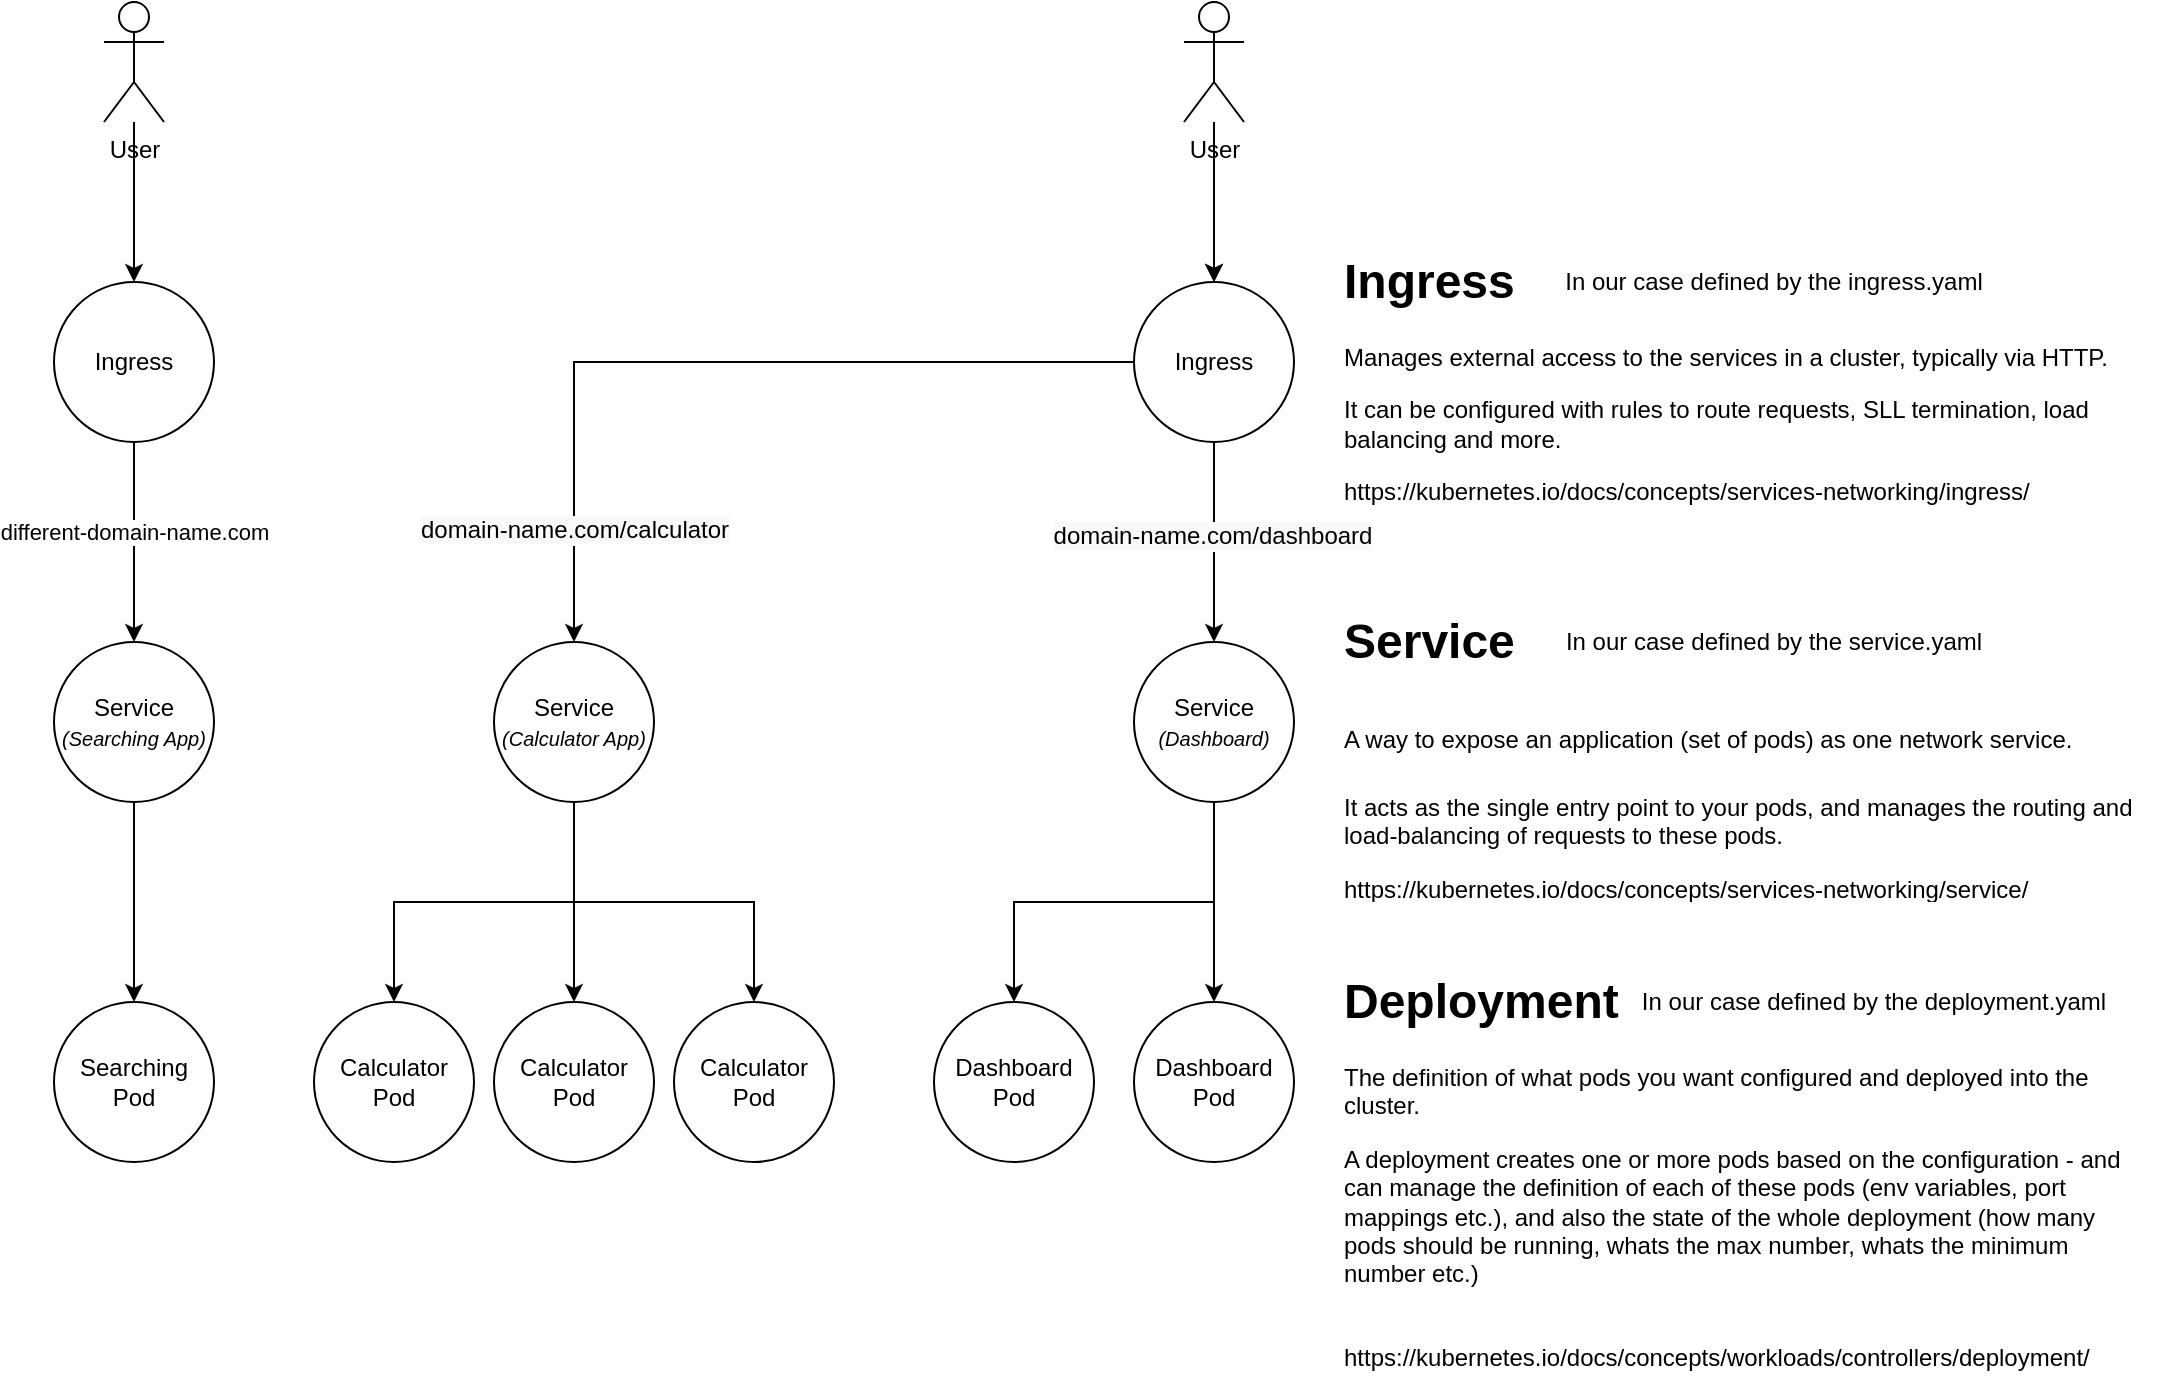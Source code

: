 <mxfile version="14.4.3" type="device"><diagram id="eh1wr6di7m4OU_E7_lxv" name="Page-1"><mxGraphModel dx="3783" dy="2698" grid="1" gridSize="10" guides="1" tooltips="1" connect="1" arrows="1" fold="1" page="1" pageScale="1" pageWidth="1654" pageHeight="1169" math="0" shadow="0"><root><mxCell id="0"/><mxCell id="1" parent="0"/><mxCell id="hujkLa2wffZAkTAkfLFB-28" value="&lt;h1&gt;Ingress&lt;/h1&gt;&lt;p&gt;Manages external access to the services in a cluster, typically via HTTP.&lt;/p&gt;&lt;p&gt;It can be configured with rules to route requests, SLL termination, load balancing and more.&lt;/p&gt;&lt;p&gt;https://kubernetes.io/docs/concepts/services-networking/ingress/&lt;/p&gt;" style="text;html=1;strokeColor=none;fillColor=none;spacing=5;spacingTop=-20;whiteSpace=wrap;overflow=hidden;rounded=0;" vertex="1" parent="1"><mxGeometry x="1100" y="140" width="410" height="140" as="geometry"/></mxCell><mxCell id="hujkLa2wffZAkTAkfLFB-7" value="In our case defined by the ingress.yaml" style="text;html=1;strokeColor=none;fillColor=none;align=center;verticalAlign=middle;whiteSpace=wrap;rounded=0;" vertex="1" parent="1"><mxGeometry x="1200" y="150" width="240" height="20" as="geometry"/></mxCell><mxCell id="hujkLa2wffZAkTAkfLFB-31" style="edgeStyle=orthogonalEdgeStyle;rounded=0;orthogonalLoop=1;jettySize=auto;html=1;exitX=0.5;exitY=1;exitDx=0;exitDy=0;entryX=0.5;entryY=0;entryDx=0;entryDy=0;" edge="1" parent="1" source="hujkLa2wffZAkTAkfLFB-22" target="hujkLa2wffZAkTAkfLFB-29"><mxGeometry relative="1" as="geometry"/></mxCell><mxCell id="hujkLa2wffZAkTAkfLFB-32" value="&lt;span style=&quot;font-size: 12px ; background-color: rgb(248 , 249 , 250)&quot;&gt;domain-name.com/dashboard&lt;/span&gt;" style="edgeLabel;html=1;align=center;verticalAlign=middle;resizable=0;points=[];" vertex="1" connectable="0" parent="hujkLa2wffZAkTAkfLFB-31"><mxGeometry x="-0.059" y="-1" relative="1" as="geometry"><mxPoint as="offset"/></mxGeometry></mxCell><mxCell id="hujkLa2wffZAkTAkfLFB-33" style="edgeStyle=orthogonalEdgeStyle;rounded=0;orthogonalLoop=1;jettySize=auto;html=1;exitX=0;exitY=0.5;exitDx=0;exitDy=0;entryX=0.5;entryY=0;entryDx=0;entryDy=0;" edge="1" parent="1" source="hujkLa2wffZAkTAkfLFB-22" target="hujkLa2wffZAkTAkfLFB-30"><mxGeometry relative="1" as="geometry"/></mxCell><mxCell id="hujkLa2wffZAkTAkfLFB-34" value="&lt;span style=&quot;font-size: 12px ; background-color: rgb(248 , 249 , 250)&quot;&gt;domain-name.com/calculator&lt;/span&gt;" style="edgeLabel;html=1;align=center;verticalAlign=middle;resizable=0;points=[];" vertex="1" connectable="0" parent="hujkLa2wffZAkTAkfLFB-33"><mxGeometry x="0.359" y="-2" relative="1" as="geometry"><mxPoint x="1.97" y="78.24" as="offset"/></mxGeometry></mxCell><mxCell id="hujkLa2wffZAkTAkfLFB-22" value="Ingress" style="ellipse;whiteSpace=wrap;html=1;aspect=fixed;" vertex="1" parent="1"><mxGeometry x="1000" y="160" width="80" height="80" as="geometry"/></mxCell><mxCell id="hujkLa2wffZAkTAkfLFB-25" value="" style="edgeStyle=orthogonalEdgeStyle;rounded=0;orthogonalLoop=1;jettySize=auto;html=1;" edge="1" parent="1" source="hujkLa2wffZAkTAkfLFB-23" target="hujkLa2wffZAkTAkfLFB-22"><mxGeometry relative="1" as="geometry"/></mxCell><mxCell id="hujkLa2wffZAkTAkfLFB-26" value="" style="edgeStyle=orthogonalEdgeStyle;rounded=0;orthogonalLoop=1;jettySize=auto;html=1;" edge="1" parent="1" source="hujkLa2wffZAkTAkfLFB-23" target="hujkLa2wffZAkTAkfLFB-22"><mxGeometry relative="1" as="geometry"/></mxCell><mxCell id="hujkLa2wffZAkTAkfLFB-23" value="User" style="shape=umlActor;verticalLabelPosition=bottom;verticalAlign=top;html=1;outlineConnect=0;" vertex="1" parent="1"><mxGeometry x="1025" y="20" width="30" height="60" as="geometry"/></mxCell><mxCell id="hujkLa2wffZAkTAkfLFB-49" style="edgeStyle=orthogonalEdgeStyle;rounded=0;orthogonalLoop=1;jettySize=auto;html=1;exitX=0.5;exitY=1;exitDx=0;exitDy=0;entryX=0.5;entryY=0;entryDx=0;entryDy=0;" edge="1" parent="1" source="hujkLa2wffZAkTAkfLFB-29" target="hujkLa2wffZAkTAkfLFB-40"><mxGeometry relative="1" as="geometry"/></mxCell><mxCell id="hujkLa2wffZAkTAkfLFB-50" style="edgeStyle=orthogonalEdgeStyle;rounded=0;orthogonalLoop=1;jettySize=auto;html=1;exitX=0.5;exitY=1;exitDx=0;exitDy=0;entryX=0.5;entryY=0;entryDx=0;entryDy=0;" edge="1" parent="1" source="hujkLa2wffZAkTAkfLFB-29" target="hujkLa2wffZAkTAkfLFB-39"><mxGeometry relative="1" as="geometry"/></mxCell><mxCell id="hujkLa2wffZAkTAkfLFB-29" value="Service &lt;i&gt;&lt;font style=&quot;font-size: 10px&quot;&gt;(Dashboard)&lt;/font&gt;&lt;/i&gt;" style="ellipse;whiteSpace=wrap;html=1;aspect=fixed;" vertex="1" parent="1"><mxGeometry x="1000" y="340" width="80" height="80" as="geometry"/></mxCell><mxCell id="hujkLa2wffZAkTAkfLFB-46" style="edgeStyle=orthogonalEdgeStyle;rounded=0;orthogonalLoop=1;jettySize=auto;html=1;exitX=0.5;exitY=1;exitDx=0;exitDy=0;entryX=0.5;entryY=0;entryDx=0;entryDy=0;" edge="1" parent="1" source="hujkLa2wffZAkTAkfLFB-30" target="hujkLa2wffZAkTAkfLFB-45"><mxGeometry relative="1" as="geometry"/></mxCell><mxCell id="hujkLa2wffZAkTAkfLFB-47" style="edgeStyle=orthogonalEdgeStyle;rounded=0;orthogonalLoop=1;jettySize=auto;html=1;exitX=0.5;exitY=1;exitDx=0;exitDy=0;entryX=0.5;entryY=0;entryDx=0;entryDy=0;" edge="1" parent="1" source="hujkLa2wffZAkTAkfLFB-30" target="hujkLa2wffZAkTAkfLFB-44"><mxGeometry relative="1" as="geometry"/></mxCell><mxCell id="hujkLa2wffZAkTAkfLFB-48" style="edgeStyle=orthogonalEdgeStyle;rounded=0;orthogonalLoop=1;jettySize=auto;html=1;exitX=0.5;exitY=1;exitDx=0;exitDy=0;entryX=0.5;entryY=0;entryDx=0;entryDy=0;" edge="1" parent="1" source="hujkLa2wffZAkTAkfLFB-30" target="hujkLa2wffZAkTAkfLFB-43"><mxGeometry relative="1" as="geometry"/></mxCell><mxCell id="hujkLa2wffZAkTAkfLFB-30" value="Service &lt;i&gt;&lt;font style=&quot;font-size: 10px&quot;&gt;(Calculator App)&lt;/font&gt;&lt;/i&gt;" style="ellipse;whiteSpace=wrap;html=1;aspect=fixed;" vertex="1" parent="1"><mxGeometry x="680" y="340" width="80" height="80" as="geometry"/></mxCell><mxCell id="hujkLa2wffZAkTAkfLFB-35" value="&lt;h1&gt;&lt;span&gt;Service&lt;/span&gt;&lt;/h1&gt;&lt;h1&gt;&lt;span style=&quot;font-size: 12px ; font-weight: normal&quot;&gt;A way to expose an application (set of pods) as one network service.&lt;/span&gt;&lt;br&gt;&lt;/h1&gt;&lt;p&gt;It acts as the single entry point to your pods, and manages the routing and load-balancing of requests to these pods.&lt;/p&gt;&lt;p&gt;https://kubernetes.io/docs/concepts/services-networking/service/&lt;/p&gt;" style="text;html=1;strokeColor=none;fillColor=none;spacing=5;spacingTop=-20;whiteSpace=wrap;overflow=hidden;rounded=0;" vertex="1" parent="1"><mxGeometry x="1100" y="320" width="410" height="150" as="geometry"/></mxCell><mxCell id="hujkLa2wffZAkTAkfLFB-36" value="In our case defined by the service.yaml" style="text;html=1;strokeColor=none;fillColor=none;align=center;verticalAlign=middle;whiteSpace=wrap;rounded=0;" vertex="1" parent="1"><mxGeometry x="1200" y="330" width="240" height="20" as="geometry"/></mxCell><mxCell id="hujkLa2wffZAkTAkfLFB-37" value="&lt;h1&gt;&lt;span&gt;Deployment&lt;/span&gt;&lt;/h1&gt;&lt;div&gt;&lt;p&gt;The definition of what pods you want configured and deployed into the cluster.&lt;/p&gt;&lt;p&gt;A deployment creates one or more pods based on the configuration - and can manage the definition of each of these pods (env variables, port mappings etc.), and also the state of the whole deployment (how many pods should be running, whats the max number, whats the minimum number etc.)&lt;/p&gt;&lt;/div&gt;&lt;h1&gt;&lt;span style=&quot;font-size: 12px ; font-weight: 400&quot;&gt;https://kubernetes.io/docs/concepts/workloads/controllers/deployment/&lt;/span&gt;&lt;br&gt;&lt;/h1&gt;" style="text;html=1;strokeColor=none;fillColor=none;spacing=5;spacingTop=-20;whiteSpace=wrap;overflow=hidden;rounded=0;" vertex="1" parent="1"><mxGeometry x="1100" y="500" width="410" height="210" as="geometry"/></mxCell><mxCell id="hujkLa2wffZAkTAkfLFB-38" value="In our case defined by the deployment.yaml" style="text;html=1;strokeColor=none;fillColor=none;align=center;verticalAlign=middle;whiteSpace=wrap;rounded=0;" vertex="1" parent="1"><mxGeometry x="1250" y="510" width="240" height="20" as="geometry"/></mxCell><mxCell id="hujkLa2wffZAkTAkfLFB-39" value="Dashboard Pod" style="ellipse;whiteSpace=wrap;html=1;aspect=fixed;" vertex="1" parent="1"><mxGeometry x="1000" y="520" width="80" height="80" as="geometry"/></mxCell><mxCell id="hujkLa2wffZAkTAkfLFB-40" value="Dashboard Pod" style="ellipse;whiteSpace=wrap;html=1;aspect=fixed;" vertex="1" parent="1"><mxGeometry x="900" y="520" width="80" height="80" as="geometry"/></mxCell><mxCell id="hujkLa2wffZAkTAkfLFB-43" value="Calculator Pod" style="ellipse;whiteSpace=wrap;html=1;aspect=fixed;" vertex="1" parent="1"><mxGeometry x="770" y="520" width="80" height="80" as="geometry"/></mxCell><mxCell id="hujkLa2wffZAkTAkfLFB-44" value="Calculator Pod" style="ellipse;whiteSpace=wrap;html=1;aspect=fixed;" vertex="1" parent="1"><mxGeometry x="680" y="520" width="80" height="80" as="geometry"/></mxCell><mxCell id="hujkLa2wffZAkTAkfLFB-45" value="Calculator Pod" style="ellipse;whiteSpace=wrap;html=1;aspect=fixed;" vertex="1" parent="1"><mxGeometry x="590" y="520" width="80" height="80" as="geometry"/></mxCell><mxCell id="hujkLa2wffZAkTAkfLFB-57" style="edgeStyle=orthogonalEdgeStyle;rounded=0;orthogonalLoop=1;jettySize=auto;html=1;exitX=0.5;exitY=1;exitDx=0;exitDy=0;entryX=0.5;entryY=0;entryDx=0;entryDy=0;" edge="1" parent="1" source="hujkLa2wffZAkTAkfLFB-52" target="hujkLa2wffZAkTAkfLFB-56"><mxGeometry relative="1" as="geometry"/></mxCell><mxCell id="hujkLa2wffZAkTAkfLFB-58" value="different-domain-name.com" style="edgeLabel;html=1;align=center;verticalAlign=middle;resizable=0;points=[];" vertex="1" connectable="0" parent="hujkLa2wffZAkTAkfLFB-57"><mxGeometry x="-0.115" relative="1" as="geometry"><mxPoint as="offset"/></mxGeometry></mxCell><mxCell id="hujkLa2wffZAkTAkfLFB-52" value="Ingress" style="ellipse;whiteSpace=wrap;html=1;aspect=fixed;" vertex="1" parent="1"><mxGeometry x="460" y="160" width="80" height="80" as="geometry"/></mxCell><mxCell id="hujkLa2wffZAkTAkfLFB-55" style="edgeStyle=orthogonalEdgeStyle;rounded=0;orthogonalLoop=1;jettySize=auto;html=1;entryX=0.5;entryY=0;entryDx=0;entryDy=0;" edge="1" parent="1" source="hujkLa2wffZAkTAkfLFB-54" target="hujkLa2wffZAkTAkfLFB-52"><mxGeometry relative="1" as="geometry"/></mxCell><mxCell id="hujkLa2wffZAkTAkfLFB-54" value="User" style="shape=umlActor;verticalLabelPosition=bottom;verticalAlign=top;html=1;outlineConnect=0;" vertex="1" parent="1"><mxGeometry x="485" y="20" width="30" height="60" as="geometry"/></mxCell><mxCell id="hujkLa2wffZAkTAkfLFB-60" style="edgeStyle=orthogonalEdgeStyle;rounded=0;orthogonalLoop=1;jettySize=auto;html=1;exitX=0.5;exitY=1;exitDx=0;exitDy=0;entryX=0.5;entryY=0;entryDx=0;entryDy=0;" edge="1" parent="1" source="hujkLa2wffZAkTAkfLFB-56" target="hujkLa2wffZAkTAkfLFB-59"><mxGeometry relative="1" as="geometry"/></mxCell><mxCell id="hujkLa2wffZAkTAkfLFB-56" value="Service &lt;i&gt;&lt;font style=&quot;font-size: 10px&quot;&gt;(Searching App)&lt;/font&gt;&lt;/i&gt;" style="ellipse;whiteSpace=wrap;html=1;aspect=fixed;" vertex="1" parent="1"><mxGeometry x="460" y="340" width="80" height="80" as="geometry"/></mxCell><mxCell id="hujkLa2wffZAkTAkfLFB-59" value="Searching Pod" style="ellipse;whiteSpace=wrap;html=1;aspect=fixed;" vertex="1" parent="1"><mxGeometry x="460" y="520" width="80" height="80" as="geometry"/></mxCell></root></mxGraphModel></diagram></mxfile>